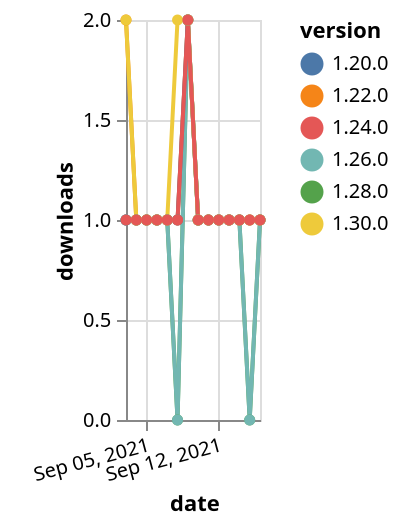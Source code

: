 {"$schema": "https://vega.github.io/schema/vega-lite/v5.json", "description": "A simple bar chart with embedded data.", "data": {"values": [{"date": "2021-09-03", "total": 174, "delta": 2, "version": "1.22.0"}, {"date": "2021-09-04", "total": 175, "delta": 1, "version": "1.22.0"}, {"date": "2021-09-05", "total": 176, "delta": 1, "version": "1.22.0"}, {"date": "2021-09-06", "total": 177, "delta": 1, "version": "1.22.0"}, {"date": "2021-09-07", "total": 178, "delta": 1, "version": "1.22.0"}, {"date": "2021-09-08", "total": 179, "delta": 1, "version": "1.22.0"}, {"date": "2021-09-09", "total": 181, "delta": 2, "version": "1.22.0"}, {"date": "2021-09-10", "total": 182, "delta": 1, "version": "1.22.0"}, {"date": "2021-09-11", "total": 183, "delta": 1, "version": "1.22.0"}, {"date": "2021-09-12", "total": 184, "delta": 1, "version": "1.22.0"}, {"date": "2021-09-13", "total": 185, "delta": 1, "version": "1.22.0"}, {"date": "2021-09-14", "total": 186, "delta": 1, "version": "1.22.0"}, {"date": "2021-09-15", "total": 187, "delta": 1, "version": "1.22.0"}, {"date": "2021-09-16", "total": 188, "delta": 1, "version": "1.22.0"}, {"date": "2021-09-03", "total": 164, "delta": 1, "version": "1.28.0"}, {"date": "2021-09-04", "total": 165, "delta": 1, "version": "1.28.0"}, {"date": "2021-09-05", "total": 166, "delta": 1, "version": "1.28.0"}, {"date": "2021-09-06", "total": 167, "delta": 1, "version": "1.28.0"}, {"date": "2021-09-07", "total": 168, "delta": 1, "version": "1.28.0"}, {"date": "2021-09-08", "total": 168, "delta": 0, "version": "1.28.0"}, {"date": "2021-09-09", "total": 170, "delta": 2, "version": "1.28.0"}, {"date": "2021-09-10", "total": 171, "delta": 1, "version": "1.28.0"}, {"date": "2021-09-11", "total": 172, "delta": 1, "version": "1.28.0"}, {"date": "2021-09-12", "total": 173, "delta": 1, "version": "1.28.0"}, {"date": "2021-09-13", "total": 174, "delta": 1, "version": "1.28.0"}, {"date": "2021-09-14", "total": 175, "delta": 1, "version": "1.28.0"}, {"date": "2021-09-15", "total": 175, "delta": 0, "version": "1.28.0"}, {"date": "2021-09-16", "total": 176, "delta": 1, "version": "1.28.0"}, {"date": "2021-09-03", "total": 140, "delta": 1, "version": "1.26.0"}, {"date": "2021-09-04", "total": 141, "delta": 1, "version": "1.26.0"}, {"date": "2021-09-05", "total": 142, "delta": 1, "version": "1.26.0"}, {"date": "2021-09-06", "total": 143, "delta": 1, "version": "1.26.0"}, {"date": "2021-09-07", "total": 144, "delta": 1, "version": "1.26.0"}, {"date": "2021-09-08", "total": 144, "delta": 0, "version": "1.26.0"}, {"date": "2021-09-09", "total": 146, "delta": 2, "version": "1.26.0"}, {"date": "2021-09-10", "total": 147, "delta": 1, "version": "1.26.0"}, {"date": "2021-09-11", "total": 148, "delta": 1, "version": "1.26.0"}, {"date": "2021-09-12", "total": 149, "delta": 1, "version": "1.26.0"}, {"date": "2021-09-13", "total": 150, "delta": 1, "version": "1.26.0"}, {"date": "2021-09-14", "total": 151, "delta": 1, "version": "1.26.0"}, {"date": "2021-09-15", "total": 151, "delta": 0, "version": "1.26.0"}, {"date": "2021-09-16", "total": 152, "delta": 1, "version": "1.26.0"}, {"date": "2021-09-03", "total": 213, "delta": 1, "version": "1.20.0"}, {"date": "2021-09-04", "total": 214, "delta": 1, "version": "1.20.0"}, {"date": "2021-09-05", "total": 215, "delta": 1, "version": "1.20.0"}, {"date": "2021-09-06", "total": 216, "delta": 1, "version": "1.20.0"}, {"date": "2021-09-07", "total": 217, "delta": 1, "version": "1.20.0"}, {"date": "2021-09-08", "total": 218, "delta": 1, "version": "1.20.0"}, {"date": "2021-09-09", "total": 220, "delta": 2, "version": "1.20.0"}, {"date": "2021-09-10", "total": 221, "delta": 1, "version": "1.20.0"}, {"date": "2021-09-11", "total": 222, "delta": 1, "version": "1.20.0"}, {"date": "2021-09-12", "total": 223, "delta": 1, "version": "1.20.0"}, {"date": "2021-09-13", "total": 224, "delta": 1, "version": "1.20.0"}, {"date": "2021-09-14", "total": 225, "delta": 1, "version": "1.20.0"}, {"date": "2021-09-15", "total": 226, "delta": 1, "version": "1.20.0"}, {"date": "2021-09-16", "total": 227, "delta": 1, "version": "1.20.0"}, {"date": "2021-09-03", "total": 118, "delta": 2, "version": "1.30.0"}, {"date": "2021-09-04", "total": 119, "delta": 1, "version": "1.30.0"}, {"date": "2021-09-05", "total": 120, "delta": 1, "version": "1.30.0"}, {"date": "2021-09-06", "total": 121, "delta": 1, "version": "1.30.0"}, {"date": "2021-09-07", "total": 122, "delta": 1, "version": "1.30.0"}, {"date": "2021-09-08", "total": 124, "delta": 2, "version": "1.30.0"}, {"date": "2021-09-09", "total": 126, "delta": 2, "version": "1.30.0"}, {"date": "2021-09-10", "total": 127, "delta": 1, "version": "1.30.0"}, {"date": "2021-09-11", "total": 128, "delta": 1, "version": "1.30.0"}, {"date": "2021-09-12", "total": 129, "delta": 1, "version": "1.30.0"}, {"date": "2021-09-13", "total": 130, "delta": 1, "version": "1.30.0"}, {"date": "2021-09-14", "total": 131, "delta": 1, "version": "1.30.0"}, {"date": "2021-09-15", "total": 132, "delta": 1, "version": "1.30.0"}, {"date": "2021-09-16", "total": 133, "delta": 1, "version": "1.30.0"}, {"date": "2021-09-03", "total": 164, "delta": 1, "version": "1.24.0"}, {"date": "2021-09-04", "total": 165, "delta": 1, "version": "1.24.0"}, {"date": "2021-09-05", "total": 166, "delta": 1, "version": "1.24.0"}, {"date": "2021-09-06", "total": 167, "delta": 1, "version": "1.24.0"}, {"date": "2021-09-07", "total": 168, "delta": 1, "version": "1.24.0"}, {"date": "2021-09-08", "total": 169, "delta": 1, "version": "1.24.0"}, {"date": "2021-09-09", "total": 171, "delta": 2, "version": "1.24.0"}, {"date": "2021-09-10", "total": 172, "delta": 1, "version": "1.24.0"}, {"date": "2021-09-11", "total": 173, "delta": 1, "version": "1.24.0"}, {"date": "2021-09-12", "total": 174, "delta": 1, "version": "1.24.0"}, {"date": "2021-09-13", "total": 175, "delta": 1, "version": "1.24.0"}, {"date": "2021-09-14", "total": 176, "delta": 1, "version": "1.24.0"}, {"date": "2021-09-15", "total": 177, "delta": 1, "version": "1.24.0"}, {"date": "2021-09-16", "total": 178, "delta": 1, "version": "1.24.0"}]}, "width": "container", "mark": {"type": "line", "point": {"filled": true}}, "encoding": {"x": {"field": "date", "type": "temporal", "timeUnit": "yearmonthdate", "title": "date", "axis": {"labelAngle": -15}}, "y": {"field": "delta", "type": "quantitative", "title": "downloads"}, "color": {"field": "version", "type": "nominal"}, "tooltip": {"field": "delta"}}}